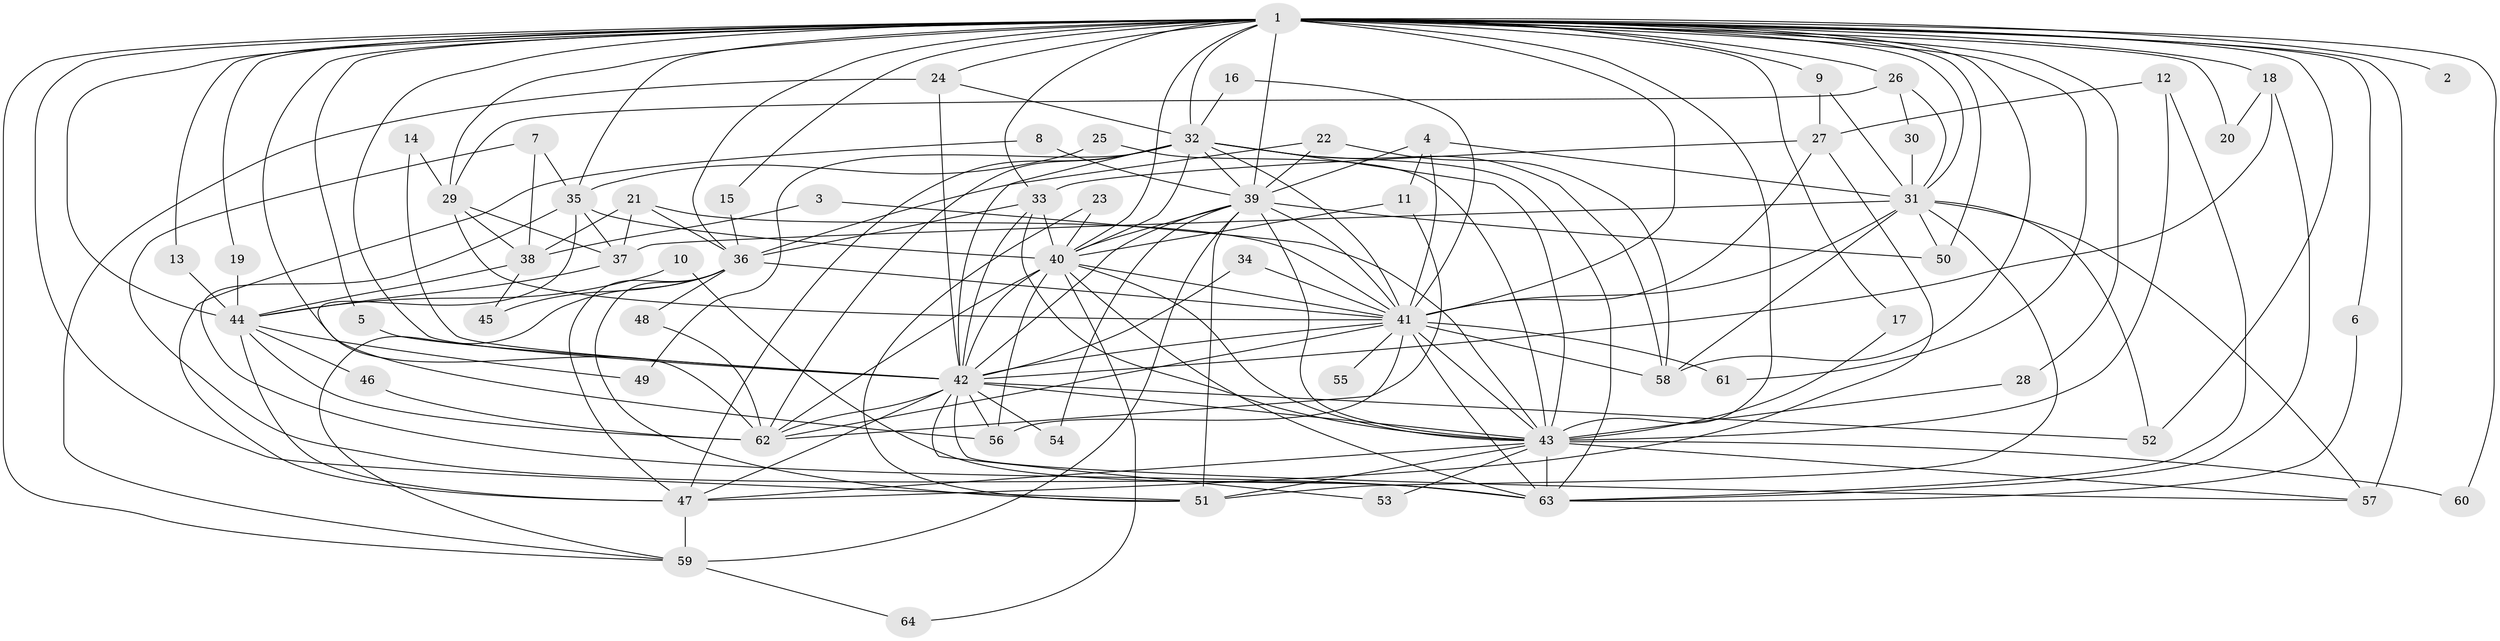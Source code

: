 // original degree distribution, {25: 0.015625, 20: 0.0078125, 17: 0.0078125, 19: 0.015625, 26: 0.0078125, 14: 0.0078125, 28: 0.0078125, 12: 0.0078125, 9: 0.0078125, 10: 0.0234375, 7: 0.0234375, 2: 0.5078125, 3: 0.21875, 6: 0.0234375, 5: 0.0390625, 4: 0.078125}
// Generated by graph-tools (version 1.1) at 2025/25/03/09/25 03:25:46]
// undirected, 64 vertices, 173 edges
graph export_dot {
graph [start="1"]
  node [color=gray90,style=filled];
  1;
  2;
  3;
  4;
  5;
  6;
  7;
  8;
  9;
  10;
  11;
  12;
  13;
  14;
  15;
  16;
  17;
  18;
  19;
  20;
  21;
  22;
  23;
  24;
  25;
  26;
  27;
  28;
  29;
  30;
  31;
  32;
  33;
  34;
  35;
  36;
  37;
  38;
  39;
  40;
  41;
  42;
  43;
  44;
  45;
  46;
  47;
  48;
  49;
  50;
  51;
  52;
  53;
  54;
  55;
  56;
  57;
  58;
  59;
  60;
  61;
  62;
  63;
  64;
  1 -- 2 [weight=2.0];
  1 -- 5 [weight=1.0];
  1 -- 6 [weight=1.0];
  1 -- 9 [weight=1.0];
  1 -- 13 [weight=1.0];
  1 -- 15 [weight=1.0];
  1 -- 17 [weight=1.0];
  1 -- 18 [weight=1.0];
  1 -- 19 [weight=1.0];
  1 -- 20 [weight=1.0];
  1 -- 24 [weight=1.0];
  1 -- 26 [weight=1.0];
  1 -- 28 [weight=1.0];
  1 -- 29 [weight=1.0];
  1 -- 31 [weight=1.0];
  1 -- 32 [weight=4.0];
  1 -- 33 [weight=1.0];
  1 -- 35 [weight=1.0];
  1 -- 36 [weight=2.0];
  1 -- 39 [weight=4.0];
  1 -- 40 [weight=5.0];
  1 -- 41 [weight=5.0];
  1 -- 42 [weight=4.0];
  1 -- 43 [weight=4.0];
  1 -- 44 [weight=2.0];
  1 -- 50 [weight=1.0];
  1 -- 51 [weight=1.0];
  1 -- 52 [weight=1.0];
  1 -- 56 [weight=2.0];
  1 -- 57 [weight=2.0];
  1 -- 58 [weight=1.0];
  1 -- 59 [weight=1.0];
  1 -- 60 [weight=1.0];
  1 -- 61 [weight=1.0];
  3 -- 38 [weight=1.0];
  3 -- 43 [weight=1.0];
  4 -- 11 [weight=1.0];
  4 -- 31 [weight=1.0];
  4 -- 39 [weight=1.0];
  4 -- 41 [weight=1.0];
  5 -- 42 [weight=1.0];
  6 -- 63 [weight=1.0];
  7 -- 35 [weight=1.0];
  7 -- 38 [weight=1.0];
  7 -- 63 [weight=1.0];
  8 -- 39 [weight=1.0];
  8 -- 47 [weight=1.0];
  9 -- 27 [weight=1.0];
  9 -- 31 [weight=1.0];
  10 -- 44 [weight=1.0];
  10 -- 63 [weight=1.0];
  11 -- 40 [weight=1.0];
  11 -- 62 [weight=1.0];
  12 -- 27 [weight=1.0];
  12 -- 43 [weight=1.0];
  12 -- 63 [weight=1.0];
  13 -- 44 [weight=1.0];
  14 -- 29 [weight=1.0];
  14 -- 42 [weight=1.0];
  15 -- 36 [weight=1.0];
  16 -- 32 [weight=1.0];
  16 -- 41 [weight=1.0];
  17 -- 43 [weight=1.0];
  18 -- 20 [weight=1.0];
  18 -- 42 [weight=1.0];
  18 -- 63 [weight=1.0];
  19 -- 44 [weight=1.0];
  21 -- 36 [weight=1.0];
  21 -- 37 [weight=1.0];
  21 -- 38 [weight=1.0];
  21 -- 41 [weight=1.0];
  22 -- 36 [weight=1.0];
  22 -- 39 [weight=1.0];
  22 -- 58 [weight=1.0];
  23 -- 40 [weight=1.0];
  23 -- 51 [weight=1.0];
  24 -- 32 [weight=1.0];
  24 -- 42 [weight=1.0];
  24 -- 59 [weight=1.0];
  25 -- 35 [weight=1.0];
  25 -- 43 [weight=2.0];
  26 -- 29 [weight=1.0];
  26 -- 30 [weight=1.0];
  26 -- 31 [weight=1.0];
  27 -- 33 [weight=1.0];
  27 -- 41 [weight=1.0];
  27 -- 47 [weight=1.0];
  28 -- 43 [weight=1.0];
  29 -- 37 [weight=1.0];
  29 -- 38 [weight=1.0];
  29 -- 41 [weight=1.0];
  30 -- 31 [weight=1.0];
  31 -- 37 [weight=1.0];
  31 -- 41 [weight=1.0];
  31 -- 50 [weight=1.0];
  31 -- 51 [weight=1.0];
  31 -- 52 [weight=1.0];
  31 -- 57 [weight=1.0];
  31 -- 58 [weight=2.0];
  32 -- 39 [weight=1.0];
  32 -- 40 [weight=2.0];
  32 -- 41 [weight=1.0];
  32 -- 42 [weight=1.0];
  32 -- 43 [weight=1.0];
  32 -- 47 [weight=2.0];
  32 -- 49 [weight=1.0];
  32 -- 58 [weight=1.0];
  32 -- 62 [weight=1.0];
  32 -- 63 [weight=2.0];
  33 -- 36 [weight=1.0];
  33 -- 40 [weight=1.0];
  33 -- 42 [weight=1.0];
  33 -- 43 [weight=1.0];
  34 -- 41 [weight=1.0];
  34 -- 42 [weight=1.0];
  35 -- 37 [weight=1.0];
  35 -- 40 [weight=1.0];
  35 -- 62 [weight=1.0];
  35 -- 63 [weight=1.0];
  36 -- 41 [weight=1.0];
  36 -- 45 [weight=1.0];
  36 -- 47 [weight=1.0];
  36 -- 48 [weight=1.0];
  36 -- 51 [weight=1.0];
  36 -- 59 [weight=1.0];
  37 -- 44 [weight=1.0];
  38 -- 44 [weight=1.0];
  38 -- 45 [weight=1.0];
  39 -- 40 [weight=1.0];
  39 -- 41 [weight=1.0];
  39 -- 42 [weight=3.0];
  39 -- 43 [weight=2.0];
  39 -- 50 [weight=1.0];
  39 -- 51 [weight=1.0];
  39 -- 54 [weight=1.0];
  39 -- 59 [weight=2.0];
  40 -- 41 [weight=1.0];
  40 -- 42 [weight=1.0];
  40 -- 43 [weight=1.0];
  40 -- 56 [weight=1.0];
  40 -- 62 [weight=1.0];
  40 -- 63 [weight=1.0];
  40 -- 64 [weight=1.0];
  41 -- 42 [weight=1.0];
  41 -- 43 [weight=1.0];
  41 -- 55 [weight=1.0];
  41 -- 56 [weight=1.0];
  41 -- 58 [weight=1.0];
  41 -- 61 [weight=1.0];
  41 -- 62 [weight=1.0];
  41 -- 63 [weight=1.0];
  42 -- 43 [weight=2.0];
  42 -- 47 [weight=1.0];
  42 -- 52 [weight=1.0];
  42 -- 53 [weight=1.0];
  42 -- 54 [weight=1.0];
  42 -- 56 [weight=1.0];
  42 -- 57 [weight=1.0];
  42 -- 62 [weight=1.0];
  43 -- 47 [weight=1.0];
  43 -- 51 [weight=1.0];
  43 -- 53 [weight=1.0];
  43 -- 57 [weight=1.0];
  43 -- 60 [weight=1.0];
  43 -- 63 [weight=2.0];
  44 -- 46 [weight=1.0];
  44 -- 47 [weight=1.0];
  44 -- 49 [weight=1.0];
  44 -- 62 [weight=1.0];
  46 -- 62 [weight=1.0];
  47 -- 59 [weight=1.0];
  48 -- 62 [weight=1.0];
  59 -- 64 [weight=1.0];
}
